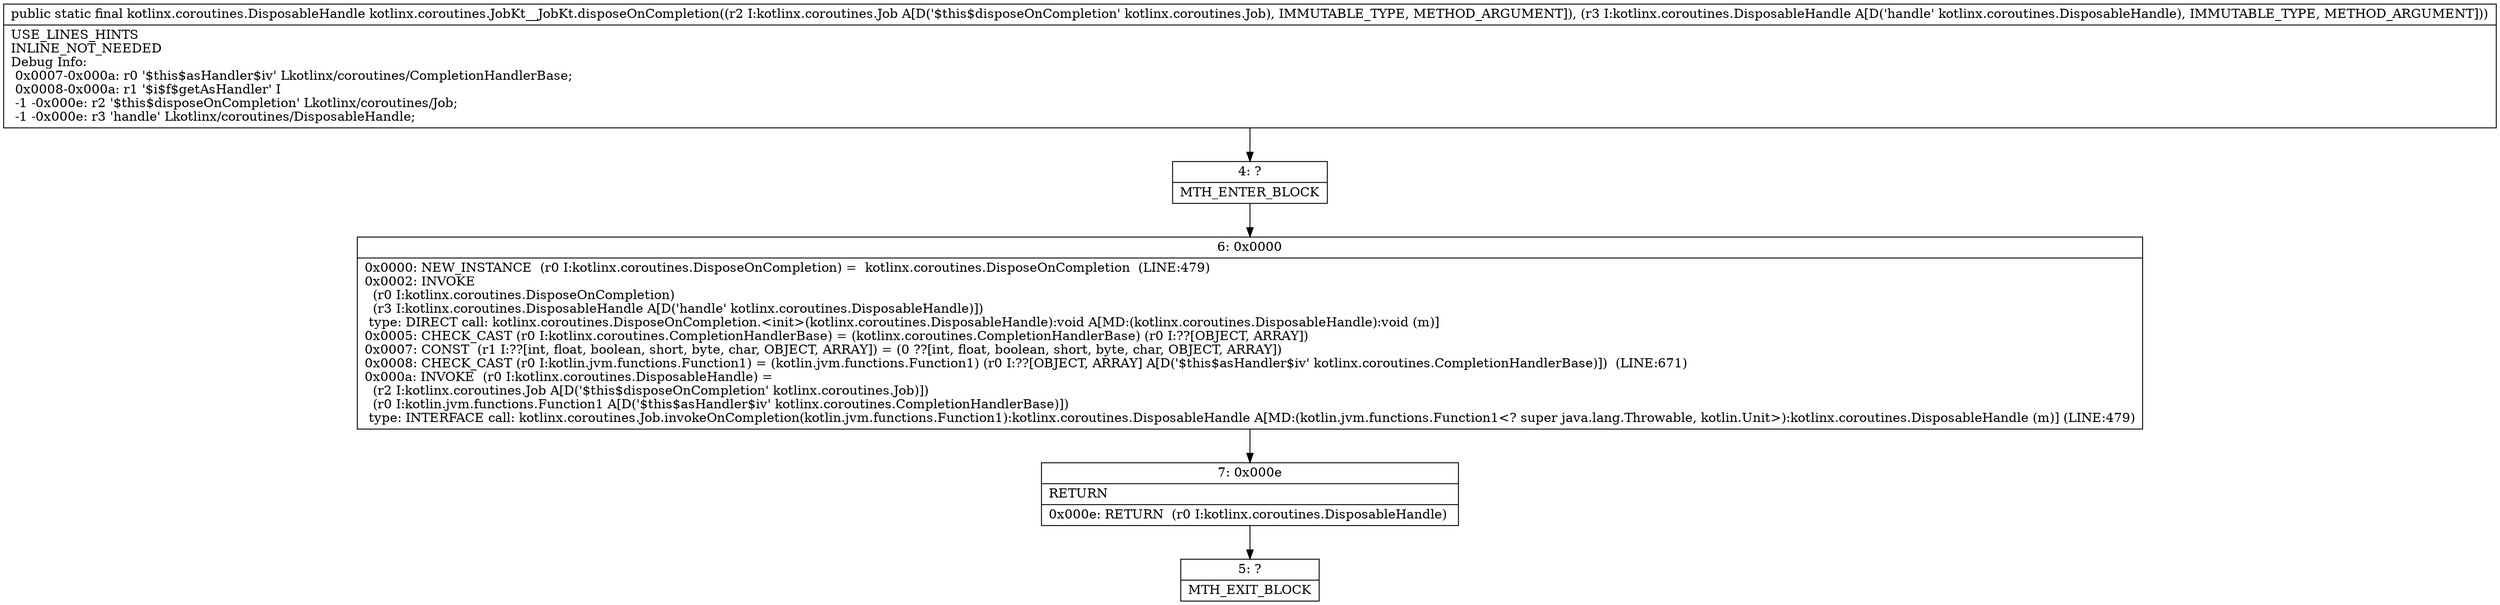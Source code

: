 digraph "CFG forkotlinx.coroutines.JobKt__JobKt.disposeOnCompletion(Lkotlinx\/coroutines\/Job;Lkotlinx\/coroutines\/DisposableHandle;)Lkotlinx\/coroutines\/DisposableHandle;" {
Node_4 [shape=record,label="{4\:\ ?|MTH_ENTER_BLOCK\l}"];
Node_6 [shape=record,label="{6\:\ 0x0000|0x0000: NEW_INSTANCE  (r0 I:kotlinx.coroutines.DisposeOnCompletion) =  kotlinx.coroutines.DisposeOnCompletion  (LINE:479)\l0x0002: INVOKE  \l  (r0 I:kotlinx.coroutines.DisposeOnCompletion)\l  (r3 I:kotlinx.coroutines.DisposableHandle A[D('handle' kotlinx.coroutines.DisposableHandle)])\l type: DIRECT call: kotlinx.coroutines.DisposeOnCompletion.\<init\>(kotlinx.coroutines.DisposableHandle):void A[MD:(kotlinx.coroutines.DisposableHandle):void (m)]\l0x0005: CHECK_CAST (r0 I:kotlinx.coroutines.CompletionHandlerBase) = (kotlinx.coroutines.CompletionHandlerBase) (r0 I:??[OBJECT, ARRAY]) \l0x0007: CONST  (r1 I:??[int, float, boolean, short, byte, char, OBJECT, ARRAY]) = (0 ??[int, float, boolean, short, byte, char, OBJECT, ARRAY]) \l0x0008: CHECK_CAST (r0 I:kotlin.jvm.functions.Function1) = (kotlin.jvm.functions.Function1) (r0 I:??[OBJECT, ARRAY] A[D('$this$asHandler$iv' kotlinx.coroutines.CompletionHandlerBase)])  (LINE:671)\l0x000a: INVOKE  (r0 I:kotlinx.coroutines.DisposableHandle) = \l  (r2 I:kotlinx.coroutines.Job A[D('$this$disposeOnCompletion' kotlinx.coroutines.Job)])\l  (r0 I:kotlin.jvm.functions.Function1 A[D('$this$asHandler$iv' kotlinx.coroutines.CompletionHandlerBase)])\l type: INTERFACE call: kotlinx.coroutines.Job.invokeOnCompletion(kotlin.jvm.functions.Function1):kotlinx.coroutines.DisposableHandle A[MD:(kotlin.jvm.functions.Function1\<? super java.lang.Throwable, kotlin.Unit\>):kotlinx.coroutines.DisposableHandle (m)] (LINE:479)\l}"];
Node_7 [shape=record,label="{7\:\ 0x000e|RETURN\l|0x000e: RETURN  (r0 I:kotlinx.coroutines.DisposableHandle) \l}"];
Node_5 [shape=record,label="{5\:\ ?|MTH_EXIT_BLOCK\l}"];
MethodNode[shape=record,label="{public static final kotlinx.coroutines.DisposableHandle kotlinx.coroutines.JobKt__JobKt.disposeOnCompletion((r2 I:kotlinx.coroutines.Job A[D('$this$disposeOnCompletion' kotlinx.coroutines.Job), IMMUTABLE_TYPE, METHOD_ARGUMENT]), (r3 I:kotlinx.coroutines.DisposableHandle A[D('handle' kotlinx.coroutines.DisposableHandle), IMMUTABLE_TYPE, METHOD_ARGUMENT]))  | USE_LINES_HINTS\lINLINE_NOT_NEEDED\lDebug Info:\l  0x0007\-0x000a: r0 '$this$asHandler$iv' Lkotlinx\/coroutines\/CompletionHandlerBase;\l  0x0008\-0x000a: r1 '$i$f$getAsHandler' I\l  \-1 \-0x000e: r2 '$this$disposeOnCompletion' Lkotlinx\/coroutines\/Job;\l  \-1 \-0x000e: r3 'handle' Lkotlinx\/coroutines\/DisposableHandle;\l}"];
MethodNode -> Node_4;Node_4 -> Node_6;
Node_6 -> Node_7;
Node_7 -> Node_5;
}

